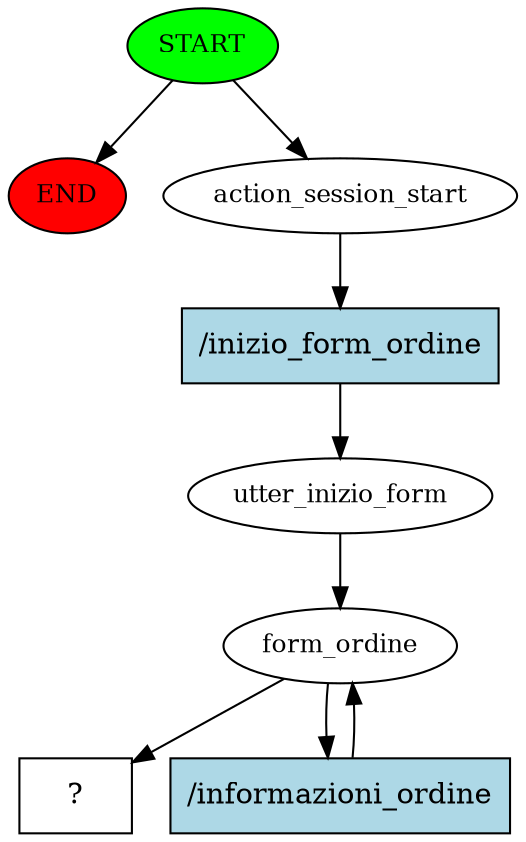 digraph  {
0 [class="start active", fillcolor=green, fontsize=12, label=START, style=filled];
"-1" [class=end, fillcolor=red, fontsize=12, label=END, style=filled];
1 [class=active, fontsize=12, label=action_session_start];
2 [class=active, fontsize=12, label=utter_inizio_form];
3 [class=active, fontsize=12, label=form_ordine];
10 [class="intent dashed active", label="  ?  ", shape=rect];
11 [class="intent active", fillcolor=lightblue, label="/inizio_form_ordine", shape=rect, style=filled];
12 [class="intent active", fillcolor=lightblue, label="/informazioni_ordine", shape=rect, style=filled];
0 -> "-1"  [class="", key=NONE, label=""];
0 -> 1  [class=active, key=NONE, label=""];
1 -> 11  [class=active, key=0];
2 -> 3  [class=active, key=NONE, label=""];
3 -> 10  [class=active, key=NONE, label=""];
3 -> 12  [class=active, key=0];
11 -> 2  [class=active, key=0];
12 -> 3  [class=active, key=0];
}
